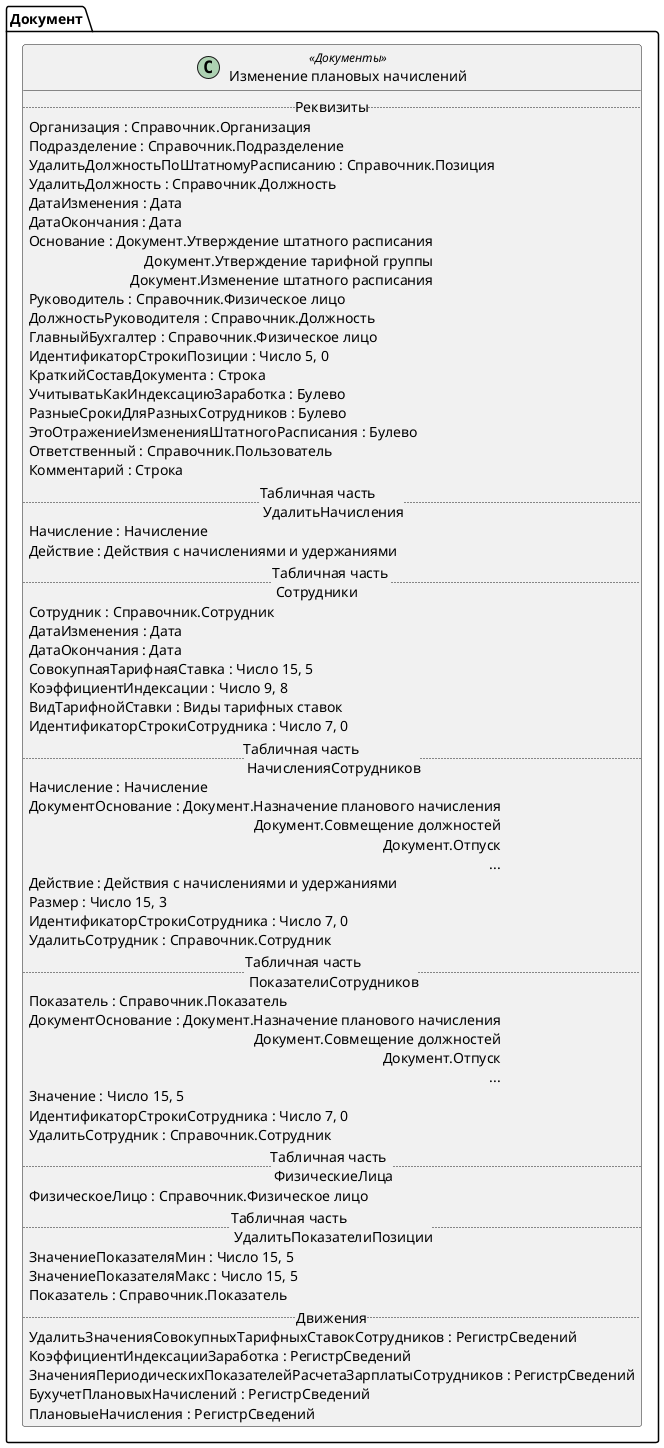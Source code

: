 ﻿@startuml ИзменениеПлановыхНачислений
'!include templates.wsd
'..\include templates.wsd
class Документ.ИзменениеПлановыхНачислений as "Изменение плановых начислений" <<Документы>>
{
..Реквизиты..
Организация : Справочник.Организация
Подразделение : Справочник.Подразделение
УдалитьДолжностьПоШтатномуРасписанию : Справочник.Позиция
УдалитьДолжность : Справочник.Должность
ДатаИзменения : Дата
ДатаОкончания : Дата
Основание : Документ.Утверждение штатного расписания\rДокумент.Утверждение тарифной группы\rДокумент.Изменение штатного расписания
Руководитель : Справочник.Физическое лицо
ДолжностьРуководителя : Справочник.Должность
ГлавныйБухгалтер : Справочник.Физическое лицо
ИдентификаторСтрокиПозиции : Число 5, 0
КраткийСоставДокумента : Строка
УчитыватьКакИндексациюЗаработка : Булево
РазныеСрокиДляРазныхСотрудников : Булево
ЭтоОтражениеИзмененияШтатногоРасписания : Булево
Ответственный : Справочник.Пользователь
Комментарий : Строка
..Табличная часть \n УдалитьНачисления..
Начисление : Начисление
Действие : Действия с начислениями и удержаниями
..Табличная часть \n Сотрудники..
Сотрудник : Справочник.Сотрудник
ДатаИзменения : Дата
ДатаОкончания : Дата
СовокупнаяТарифнаяСтавка : Число 15, 5
КоэффициентИндексации : Число 9, 8
ВидТарифнойСтавки : Виды тарифных ставок
ИдентификаторСтрокиСотрудника : Число 7, 0
..Табличная часть \n НачисленияСотрудников..
Начисление : Начисление
ДокументОснование : Документ.Назначение планового начисления\rДокумент.Совмещение должностей\rДокумент.Отпуск\r...
Действие : Действия с начислениями и удержаниями
Размер : Число 15, 3
ИдентификаторСтрокиСотрудника : Число 7, 0
УдалитьСотрудник : Справочник.Сотрудник
..Табличная часть \n ПоказателиСотрудников..
Показатель : Справочник.Показатель
ДокументОснование : Документ.Назначение планового начисления\rДокумент.Совмещение должностей\rДокумент.Отпуск\r...
Значение : Число 15, 5
ИдентификаторСтрокиСотрудника : Число 7, 0
УдалитьСотрудник : Справочник.Сотрудник
..Табличная часть \n ФизическиеЛица..
ФизическоеЛицо : Справочник.Физическое лицо
..Табличная часть \n УдалитьПоказателиПозиции..
ЗначениеПоказателяМин : Число 15, 5
ЗначениеПоказателяМакс : Число 15, 5
Показатель : Справочник.Показатель
..Движения..
УдалитьЗначенияСовокупныхТарифныхСтавокСотрудников : РегистрСведений
КоэффициентИндексацииЗаработка : РегистрСведений
ЗначенияПериодическихПоказателейРасчетаЗарплатыСотрудников : РегистрСведений
БухучетПлановыхНачислений : РегистрСведений
ПлановыеНачисления : РегистрСведений
}
@enduml
